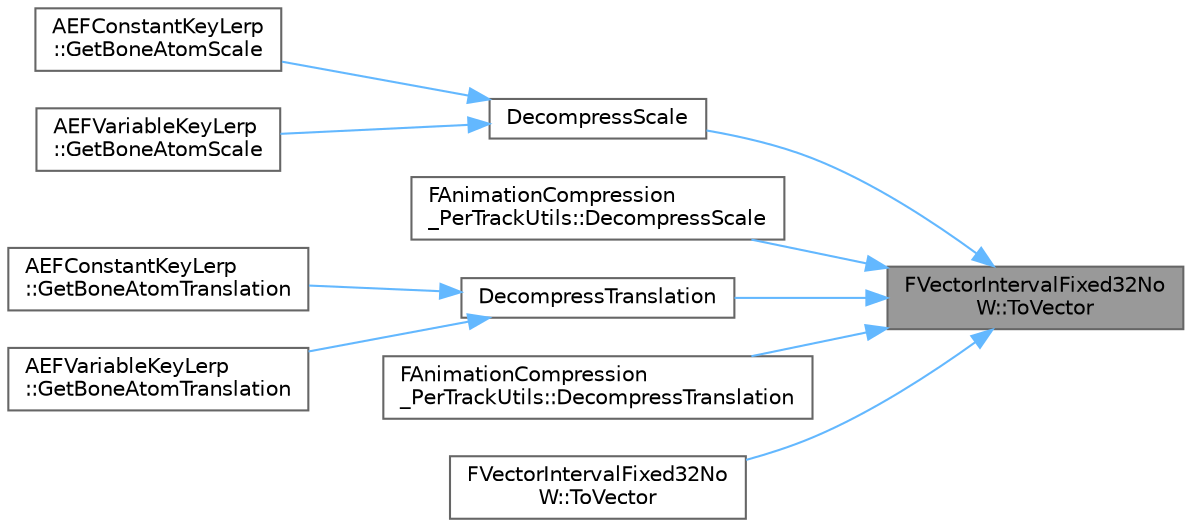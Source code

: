 digraph "FVectorIntervalFixed32NoW::ToVector"
{
 // INTERACTIVE_SVG=YES
 // LATEX_PDF_SIZE
  bgcolor="transparent";
  edge [fontname=Helvetica,fontsize=10,labelfontname=Helvetica,labelfontsize=10];
  node [fontname=Helvetica,fontsize=10,shape=box,height=0.2,width=0.4];
  rankdir="RL";
  Node1 [id="Node000001",label="FVectorIntervalFixed32No\lW::ToVector",height=0.2,width=0.4,color="gray40", fillcolor="grey60", style="filled", fontcolor="black",tooltip=" "];
  Node1 -> Node2 [id="edge1_Node000001_Node000002",dir="back",color="steelblue1",style="solid",tooltip=" "];
  Node2 [id="Node000002",label="DecompressScale",height=0.2,width=0.4,color="grey40", fillcolor="white", style="filled",URL="$d0/dc6/AnimationCompression_8h.html#a4c25db50cf236980f1e2e3bdc020e2a1",tooltip="Templated Scale Decompressor."];
  Node2 -> Node3 [id="edge2_Node000002_Node000003",dir="back",color="steelblue1",style="solid",tooltip=" "];
  Node3 [id="Node000003",label="AEFConstantKeyLerp\l::GetBoneAtomScale",height=0.2,width=0.4,color="grey40", fillcolor="white", style="filled",URL="$d1/d9a/classAEFConstantKeyLerp.html#af9a24b45cab80a49d7c3edcf9efe822d",tooltip="Decompress the Scale component of a BoneAtom."];
  Node2 -> Node4 [id="edge3_Node000002_Node000004",dir="back",color="steelblue1",style="solid",tooltip=" "];
  Node4 [id="Node000004",label="AEFVariableKeyLerp\l::GetBoneAtomScale",height=0.2,width=0.4,color="grey40", fillcolor="white", style="filled",URL="$d9/db9/classAEFVariableKeyLerp.html#a261e7d9740c33f445bdbba02e71141ed",tooltip="Decompress the Scale component of a BoneAtom."];
  Node1 -> Node5 [id="edge4_Node000001_Node000005",dir="back",color="steelblue1",style="solid",tooltip=" "];
  Node5 [id="Node000005",label="FAnimationCompression\l_PerTrackUtils::DecompressScale",height=0.2,width=0.4,color="grey40", fillcolor="white", style="filled",URL="$d8/d21/classFAnimationCompression__PerTrackUtils.html#a9022584ec9b1cc5bf12035231d4126ef",tooltip="Decompress a single Scale key from a single track that was compressed with the PerTrack codec (scalar..."];
  Node1 -> Node6 [id="edge5_Node000001_Node000006",dir="back",color="steelblue1",style="solid",tooltip=" "];
  Node6 [id="Node000006",label="DecompressTranslation",height=0.2,width=0.4,color="grey40", fillcolor="white", style="filled",URL="$d0/dc6/AnimationCompression_8h.html#ac82f55a9fb18c4f21844bbd049c2f4ed",tooltip="Templated Translation Decompressor."];
  Node6 -> Node7 [id="edge6_Node000006_Node000007",dir="back",color="steelblue1",style="solid",tooltip=" "];
  Node7 [id="Node000007",label="AEFConstantKeyLerp\l::GetBoneAtomTranslation",height=0.2,width=0.4,color="grey40", fillcolor="white", style="filled",URL="$d1/d9a/classAEFConstantKeyLerp.html#a025e9e310403ab125bf9b580e74d92ac",tooltip="Decompress the Translation component of a BoneAtom."];
  Node6 -> Node8 [id="edge7_Node000006_Node000008",dir="back",color="steelblue1",style="solid",tooltip=" "];
  Node8 [id="Node000008",label="AEFVariableKeyLerp\l::GetBoneAtomTranslation",height=0.2,width=0.4,color="grey40", fillcolor="white", style="filled",URL="$d9/db9/classAEFVariableKeyLerp.html#abf710252bc530039e32102a61204557d",tooltip="Decompress the Translation component of a BoneAtom."];
  Node1 -> Node9 [id="edge8_Node000001_Node000009",dir="back",color="steelblue1",style="solid",tooltip=" "];
  Node9 [id="Node000009",label="FAnimationCompression\l_PerTrackUtils::DecompressTranslation",height=0.2,width=0.4,color="grey40", fillcolor="white", style="filled",URL="$d8/d21/classFAnimationCompression__PerTrackUtils.html#a1c96d8e7d4ab0556e04f6f04f705ce0a",tooltip="Decompress a single translation key from a single track that was compressed with the PerTrack codec (..."];
  Node1 -> Node10 [id="edge9_Node000001_Node000010",dir="back",color="steelblue1",style="solid",tooltip=" "];
  Node10 [id="Node000010",label="FVectorIntervalFixed32No\lW::ToVector",height=0.2,width=0.4,color="grey40", fillcolor="white", style="filled",URL="$d1/d30/classFVectorIntervalFixed32NoW.html#a942e504f6454c5ec96d078bce49abdd1",tooltip=" "];
}
